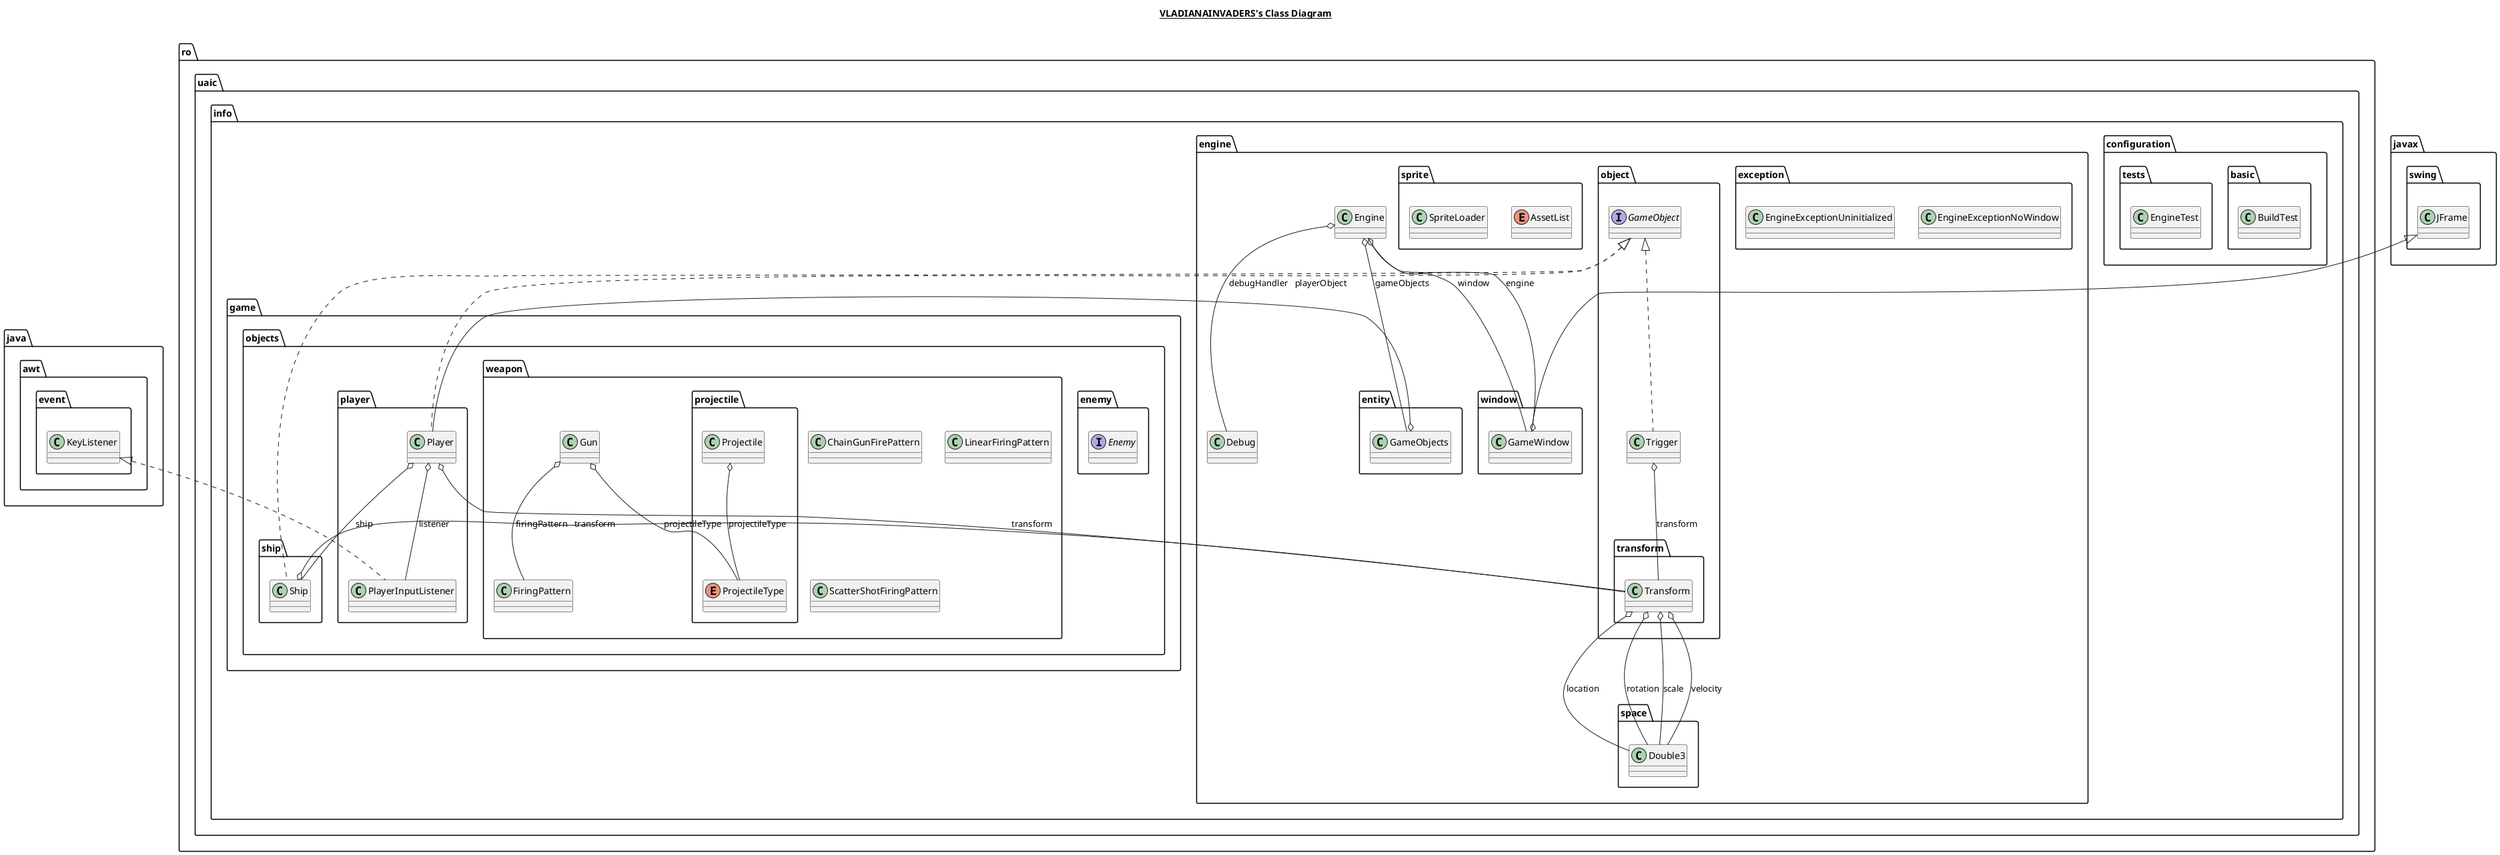 @startuml

title __VLADIANAINVADERS's Class Diagram__\n

  namespace ro.uaic.info.configuration.basic {
    class ro.uaic.info.configuration.basic.BuildTest {
    }
  }
  

  namespace ro.uaic.info.configuration.tests {
    class ro.uaic.info.configuration.tests.EngineTest {
    }
  }
  

  namespace ro.uaic.info.engine {
    class ro.uaic.info.engine.Debug {
    }
  }
  

  namespace ro.uaic.info.engine {
    class ro.uaic.info.engine.Engine {
    }
  }
  

  namespace ro.uaic.info.engine {
    namespace entity {
      class ro.uaic.info.engine.entity.GameObjects {
      }
    }
  }
  

  namespace ro.uaic.info.engine {
    namespace exception {
      class ro.uaic.info.engine.exception.EngineExceptionNoWindow {
      }
    }
  }
  

  namespace ro.uaic.info.engine {
    namespace exception {
      class ro.uaic.info.engine.exception.EngineExceptionUninitialized {
      }
    }
  }
  

  namespace ro.uaic.info.engine {
    namespace object {
      interface ro.uaic.info.engine.object.GameObject {
      }
    }
  }
  

  namespace ro.uaic.info.engine {
    namespace object {
      class ro.uaic.info.engine.object.Trigger {
      }
    }
  }
  

  namespace ro.uaic.info.engine {
    namespace object {
      namespace transform {
        class ro.uaic.info.engine.object.transform.Transform {
        }
      }
    }
  }
  

  namespace ro.uaic.info.engine {
    namespace space {
      class ro.uaic.info.engine.space.Double3 {
      }
    }
  }
  

  namespace ro.uaic.info.engine {
    namespace sprite {
      enum AssetList {
      }
    }
  }
  

  namespace ro.uaic.info.engine {
    namespace sprite {
      class ro.uaic.info.engine.sprite.SpriteLoader {
      }
    }
  }
  

  namespace ro.uaic.info.engine {
    namespace window {
      class ro.uaic.info.engine.window.GameWindow {
      }
    }
  }
  

  namespace ro.uaic.info.game.objects.enemy {
    interface ro.uaic.info.game.objects.enemy.Enemy {
    }
  }
  

  namespace ro.uaic.info.game.objects.player {
    class ro.uaic.info.game.objects.player.Player {
    }
  }
  

  namespace ro.uaic.info.game.objects.player {
    class ro.uaic.info.game.objects.player.PlayerInputListener {
    }
  }
  

  namespace ro.uaic.info.game.objects.ship {
    class ro.uaic.info.game.objects.ship.Ship {
    }
  }
  

  namespace ro.uaic.info.game.objects.weapon {
    class ro.uaic.info.game.objects.weapon.ChainGunFirePattern {
    }
  }
  

  namespace ro.uaic.info.game.objects.weapon {
    class ro.uaic.info.game.objects.weapon.FiringPattern {
    }
  }
  

  namespace ro.uaic.info.game.objects.weapon {
    class ro.uaic.info.game.objects.weapon.Gun {
    }
  }
  

  namespace ro.uaic.info.game.objects.weapon {
    class ro.uaic.info.game.objects.weapon.LinearFiringPattern {
    }
  }
  

  namespace ro.uaic.info.game.objects.weapon {
    class ro.uaic.info.game.objects.weapon.ScatterShotFiringPattern {
    }
  }
  

  namespace ro.uaic.info.game.objects.weapon {
    namespace projectile {
      class ro.uaic.info.game.objects.weapon.projectile.Projectile {
      }
    }
  }
  

  namespace ro.uaic.info.game.objects.weapon {
    namespace projectile {
      enum ProjectileType {
      }
    }
  }


  ro.uaic.info.engine.Debug o-- ro.uaic.info.engine.Debug.DebugLevel : debugLevel
  ro.uaic.info.engine.Engine o-- ro.uaic.info.engine.Debug : debugHandler
  ro.uaic.info.engine.Engine o-- ro.uaic.info.engine.entity.GameObjects : gameObjects
  ro.uaic.info.engine.Engine o-- ro.uaic.info.engine.window.GameWindow : window
  ro.uaic.info.engine.entity.GameObjects o-- ro.uaic.info.game.objects.player.Player : playerObject
  ro.uaic.info.engine.object.Trigger .up.|> ro.uaic.info.engine.object.GameObject
  ro.uaic.info.engine.object.Trigger o-- ro.uaic.info.engine.object.transform.Transform : transform
  ro.uaic.info.engine.object.transform.Transform o-- ro.uaic.info.engine.space.Double3 : location
  ro.uaic.info.engine.object.transform.Transform o-- ro.uaic.info.engine.space.Double3 : rotation
  ro.uaic.info.engine.object.transform.Transform o-- ro.uaic.info.engine.space.Double3 : scale
  ro.uaic.info.engine.object.transform.Transform o-- ro.uaic.info.engine.space.Double3 : velocity
  ro.uaic.info.engine.window.GameWindow -up-|> javax.swing.JFrame
  ro.uaic.info.engine.window.GameWindow o-- ro.uaic.info.engine.Engine : engine
  ro.uaic.info.game.objects.player.Player .up.|> ro.uaic.info.engine.object.GameObject
  ro.uaic.info.game.objects.player.Player o-- ro.uaic.info.game.objects.player.PlayerInputListener : listener
  ro.uaic.info.game.objects.player.Player o-- ro.uaic.info.game.objects.ship.Ship : ship
  ro.uaic.info.game.objects.player.Player o-- ro.uaic.info.engine.object.transform.Transform : transform
  ro.uaic.info.game.objects.player.PlayerInputListener .up.|> java.awt.event.KeyListener
  ro.uaic.info.game.objects.ship.Ship .up.|> ro.uaic.info.engine.object.GameObject
  ro.uaic.info.game.objects.ship.Ship o-- ro.uaic.info.engine.object.transform.Transform : transform
  ro.uaic.info.game.objects.weapon.Gun o-- ro.uaic.info.game.objects.weapon.FiringPattern : firingPattern
  ro.uaic.info.game.objects.weapon.Gun o-- ro.uaic.info.game.objects.weapon.projectile.ProjectileType : projectileType
  ro.uaic.info.game.objects.weapon.projectile.Projectile o-- ro.uaic.info.game.objects.weapon.projectile.ProjectileType : projectileType

@enduml
